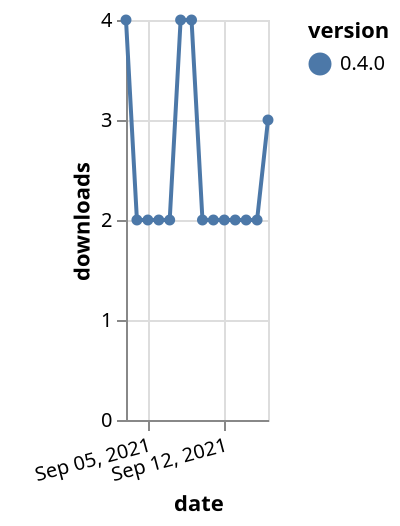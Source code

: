 {"$schema": "https://vega.github.io/schema/vega-lite/v5.json", "description": "A simple bar chart with embedded data.", "data": {"values": [{"date": "2021-09-03", "total": 3558, "delta": 4, "version": "0.4.0"}, {"date": "2021-09-04", "total": 3560, "delta": 2, "version": "0.4.0"}, {"date": "2021-09-05", "total": 3562, "delta": 2, "version": "0.4.0"}, {"date": "2021-09-06", "total": 3564, "delta": 2, "version": "0.4.0"}, {"date": "2021-09-07", "total": 3566, "delta": 2, "version": "0.4.0"}, {"date": "2021-09-08", "total": 3570, "delta": 4, "version": "0.4.0"}, {"date": "2021-09-09", "total": 3574, "delta": 4, "version": "0.4.0"}, {"date": "2021-09-10", "total": 3576, "delta": 2, "version": "0.4.0"}, {"date": "2021-09-11", "total": 3578, "delta": 2, "version": "0.4.0"}, {"date": "2021-09-12", "total": 3580, "delta": 2, "version": "0.4.0"}, {"date": "2021-09-13", "total": 3582, "delta": 2, "version": "0.4.0"}, {"date": "2021-09-14", "total": 3584, "delta": 2, "version": "0.4.0"}, {"date": "2021-09-15", "total": 3586, "delta": 2, "version": "0.4.0"}, {"date": "2021-09-16", "total": 3589, "delta": 3, "version": "0.4.0"}]}, "width": "container", "mark": {"type": "line", "point": {"filled": true}}, "encoding": {"x": {"field": "date", "type": "temporal", "timeUnit": "yearmonthdate", "title": "date", "axis": {"labelAngle": -15}}, "y": {"field": "delta", "type": "quantitative", "title": "downloads"}, "color": {"field": "version", "type": "nominal"}, "tooltip": {"field": "delta"}}}